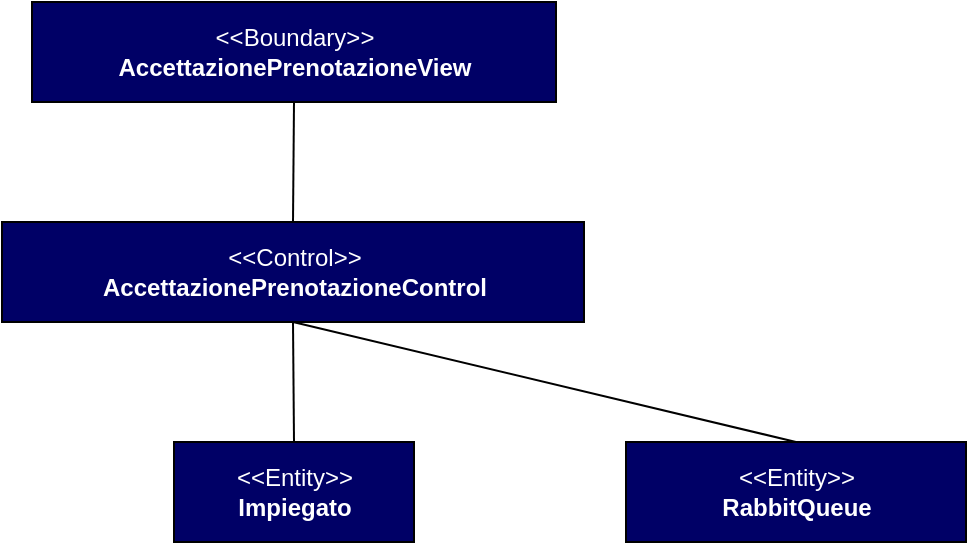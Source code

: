 <mxfile version="13.9.9" type="device"><diagram id="C5RBs43oDa-KdzZeNtuy" name="Page-1"><mxGraphModel dx="1086" dy="806" grid="1" gridSize="10" guides="1" tooltips="1" connect="1" arrows="1" fold="1" page="1" pageScale="1" pageWidth="827" pageHeight="1169" math="0" shadow="0"><root><mxCell id="WIyWlLk6GJQsqaUBKTNV-0"/><mxCell id="WIyWlLk6GJQsqaUBKTNV-1" parent="WIyWlLk6GJQsqaUBKTNV-0"/><mxCell id="bddTl7PhnCjg6YFo3-Fc-0" value="&lt;font color=&quot;#ffffff&quot;&gt;&amp;lt;&amp;lt;Entity&amp;gt;&amp;gt;&lt;br&gt;&lt;/font&gt;&lt;div&gt;&lt;b&gt;&lt;font color=&quot;#ffffff&quot;&gt;Impiegato&lt;/font&gt;&lt;/b&gt;&lt;br&gt;&lt;/div&gt;" style="html=1;fillColor=#000066;" parent="WIyWlLk6GJQsqaUBKTNV-1" vertex="1"><mxGeometry x="354" y="310" width="120" height="50" as="geometry"/></mxCell><mxCell id="bddTl7PhnCjg6YFo3-Fc-1" value="&lt;font color=&quot;#ffffff&quot;&gt;&amp;lt;&amp;lt;Control&amp;gt;&amp;gt;&lt;br&gt;&lt;/font&gt;&lt;div&gt;&lt;b&gt;&lt;font color=&quot;#ffffff&quot;&gt;AccettazionePrenotazioneControl&lt;/font&gt;&lt;/b&gt;&lt;br&gt;&lt;/div&gt;" style="html=1;fillColor=#000066;" parent="WIyWlLk6GJQsqaUBKTNV-1" vertex="1"><mxGeometry x="268" y="200" width="291" height="50" as="geometry"/></mxCell><mxCell id="bddTl7PhnCjg6YFo3-Fc-2" value="&lt;font color=&quot;#ffffff&quot;&gt;&amp;lt;&amp;lt;Boundary&amp;gt;&amp;gt;&lt;br&gt;&lt;/font&gt;&lt;div&gt;&lt;b&gt;&lt;font color=&quot;#ffffff&quot;&gt;AccettazionePrenotazioneView&lt;/font&gt;&lt;/b&gt;&lt;br&gt;&lt;/div&gt;" style="html=1;fillColor=#000066;" parent="WIyWlLk6GJQsqaUBKTNV-1" vertex="1"><mxGeometry x="283" y="90" width="262" height="50" as="geometry"/></mxCell><mxCell id="bddTl7PhnCjg6YFo3-Fc-5" value="" style="endArrow=none;html=1;entryX=0.5;entryY=1;entryDx=0;entryDy=0;exitX=0.5;exitY=0;exitDx=0;exitDy=0;" parent="WIyWlLk6GJQsqaUBKTNV-1" source="bddTl7PhnCjg6YFo3-Fc-0" target="bddTl7PhnCjg6YFo3-Fc-1" edge="1"><mxGeometry width="50" height="50" relative="1" as="geometry"><mxPoint x="390" y="430" as="sourcePoint"/><mxPoint x="440" y="380" as="targetPoint"/></mxGeometry></mxCell><mxCell id="bddTl7PhnCjg6YFo3-Fc-6" value="" style="endArrow=none;html=1;entryX=0.5;entryY=1;entryDx=0;entryDy=0;exitX=0.5;exitY=0;exitDx=0;exitDy=0;" parent="WIyWlLk6GJQsqaUBKTNV-1" source="bddTl7PhnCjg6YFo3-Fc-1" target="bddTl7PhnCjg6YFo3-Fc-2" edge="1"><mxGeometry width="50" height="50" relative="1" as="geometry"><mxPoint x="440" y="160" as="sourcePoint"/><mxPoint x="440" y="100" as="targetPoint"/></mxGeometry></mxCell><mxCell id="jwPJTw42Njh63HLfOaIM-0" value="" style="endArrow=none;html=1;entryX=0.5;entryY=1;entryDx=0;entryDy=0;exitX=0.5;exitY=0;exitDx=0;exitDy=0;" parent="WIyWlLk6GJQsqaUBKTNV-1" source="jwPJTw42Njh63HLfOaIM-1" target="bddTl7PhnCjg6YFo3-Fc-1" edge="1"><mxGeometry width="50" height="50" relative="1" as="geometry"><mxPoint x="610" y="320" as="sourcePoint"/><mxPoint x="480" y="380" as="targetPoint"/></mxGeometry></mxCell><mxCell id="jwPJTw42Njh63HLfOaIM-1" value="&lt;div&gt;&lt;font color=&quot;#ffffff&quot;&gt;&amp;lt;&amp;lt;Entity&amp;gt;&amp;gt;&lt;br&gt;&lt;/font&gt;&lt;/div&gt;&lt;div&gt;&lt;font color=&quot;#ffffff&quot;&gt;&lt;b&gt;RabbitQueue&lt;/b&gt;&lt;/font&gt;&lt;/div&gt;" style="html=1;fillColor=#000066;" parent="WIyWlLk6GJQsqaUBKTNV-1" vertex="1"><mxGeometry x="580" y="310" width="170" height="50" as="geometry"/></mxCell></root></mxGraphModel></diagram></mxfile>